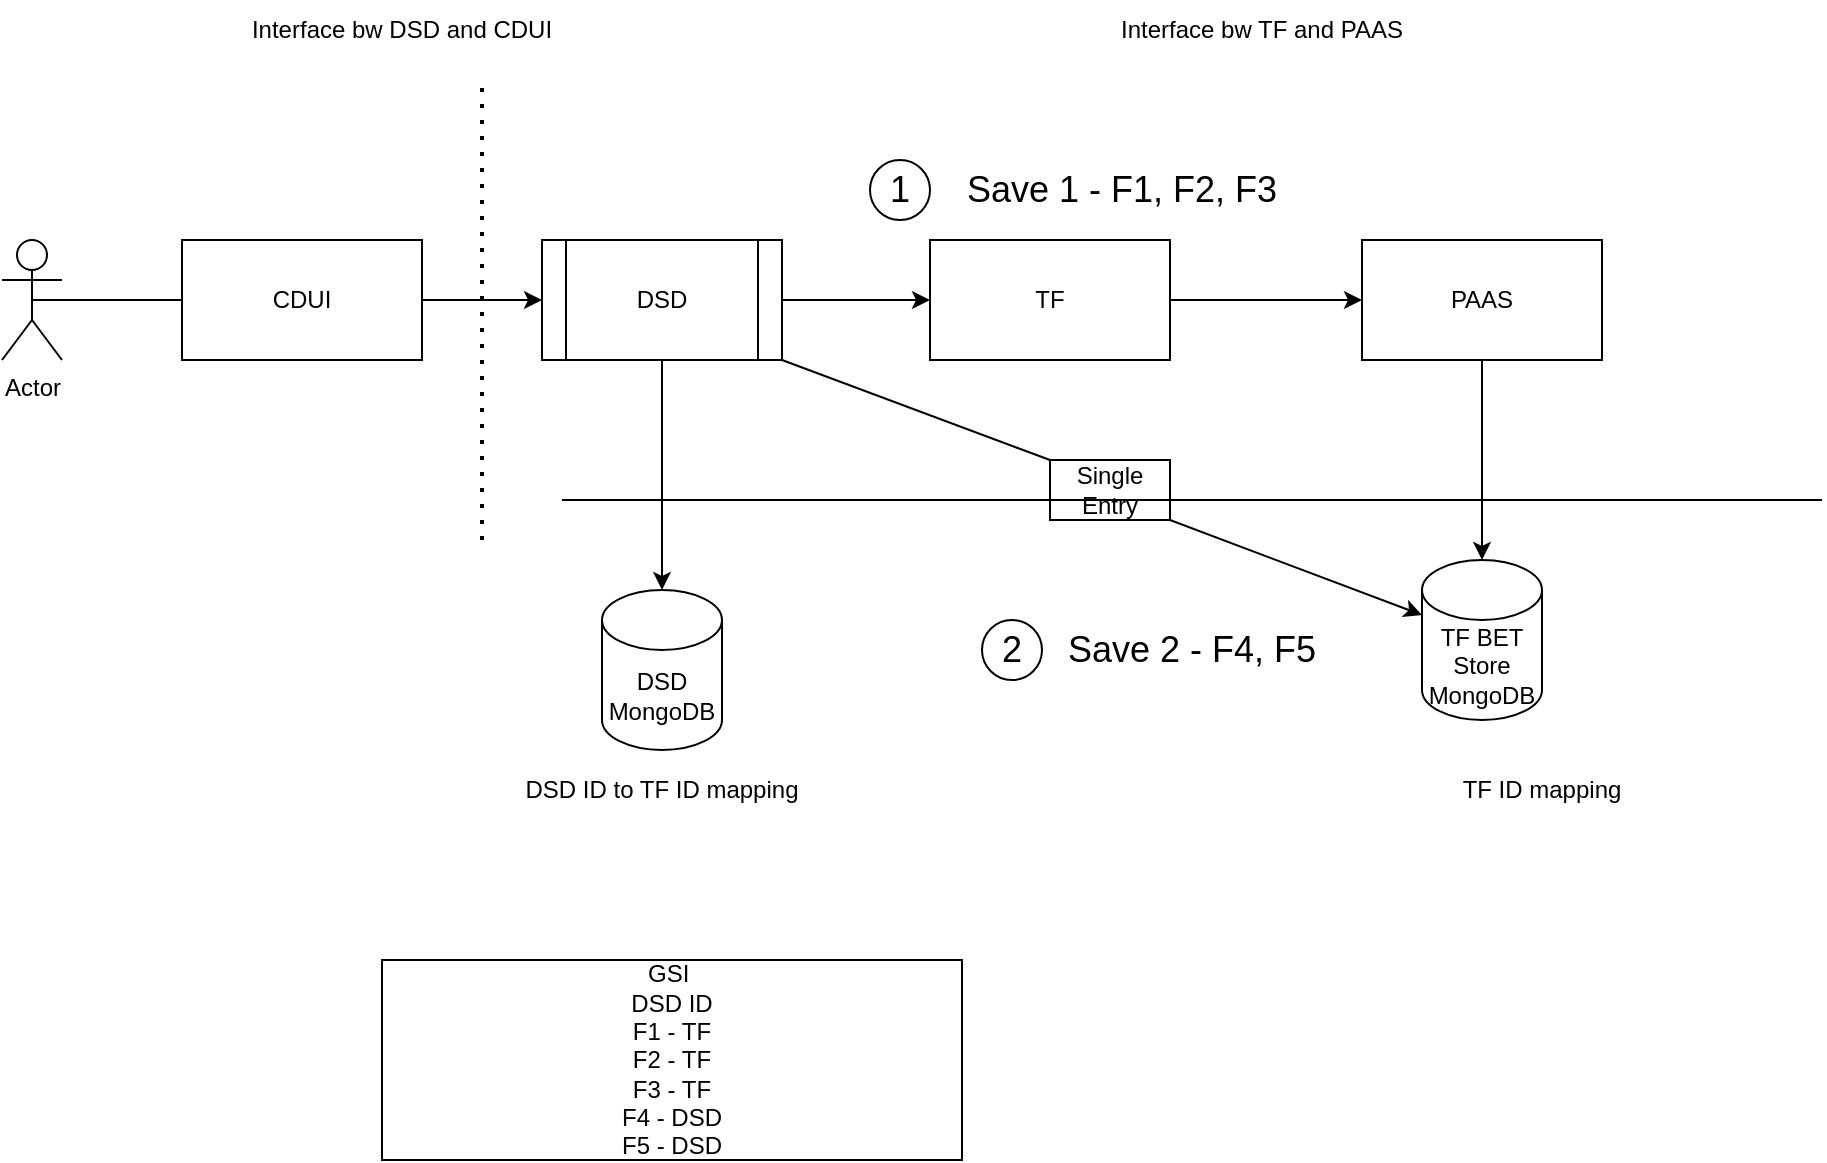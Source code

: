 <mxfile version="15.9.4" type="github">
  <diagram id="AeBYbVgLgY5Ed08qPgZW" name="Page-1">
    <mxGraphModel dx="2182" dy="745" grid="1" gridSize="10" guides="1" tooltips="1" connect="1" arrows="1" fold="1" page="1" pageScale="1" pageWidth="827" pageHeight="1169" math="0" shadow="0">
      <root>
        <mxCell id="0" />
        <mxCell id="1" parent="0" />
        <mxCell id="M_Wh-9-LHoxZwog_Ogk2-1" value="Actor" style="shape=umlActor;verticalLabelPosition=bottom;verticalAlign=top;html=1;outlineConnect=0;" vertex="1" parent="1">
          <mxGeometry x="-50" y="370" width="30" height="60" as="geometry" />
        </mxCell>
        <mxCell id="M_Wh-9-LHoxZwog_Ogk2-8" value="" style="edgeStyle=orthogonalEdgeStyle;rounded=0;orthogonalLoop=1;jettySize=auto;html=1;" edge="1" parent="1" source="M_Wh-9-LHoxZwog_Ogk2-2" target="M_Wh-9-LHoxZwog_Ogk2-3">
          <mxGeometry relative="1" as="geometry" />
        </mxCell>
        <mxCell id="M_Wh-9-LHoxZwog_Ogk2-11" value="" style="edgeStyle=orthogonalEdgeStyle;rounded=0;orthogonalLoop=1;jettySize=auto;html=1;" edge="1" parent="1" source="M_Wh-9-LHoxZwog_Ogk2-2" target="M_Wh-9-LHoxZwog_Ogk2-4">
          <mxGeometry relative="1" as="geometry" />
        </mxCell>
        <mxCell id="M_Wh-9-LHoxZwog_Ogk2-2" value="DSD" style="shape=process;whiteSpace=wrap;html=1;backgroundOutline=1;" vertex="1" parent="1">
          <mxGeometry x="220" y="370" width="120" height="60" as="geometry" />
        </mxCell>
        <mxCell id="M_Wh-9-LHoxZwog_Ogk2-9" value="" style="edgeStyle=orthogonalEdgeStyle;rounded=0;orthogonalLoop=1;jettySize=auto;html=1;" edge="1" parent="1" source="M_Wh-9-LHoxZwog_Ogk2-3" target="M_Wh-9-LHoxZwog_Ogk2-6">
          <mxGeometry relative="1" as="geometry" />
        </mxCell>
        <mxCell id="M_Wh-9-LHoxZwog_Ogk2-3" value="TF" style="rounded=0;whiteSpace=wrap;html=1;" vertex="1" parent="1">
          <mxGeometry x="414" y="370" width="120" height="60" as="geometry" />
        </mxCell>
        <mxCell id="M_Wh-9-LHoxZwog_Ogk2-4" value="DSD MongoDB" style="shape=cylinder3;whiteSpace=wrap;html=1;boundedLbl=1;backgroundOutline=1;size=15;" vertex="1" parent="1">
          <mxGeometry x="250" y="545" width="60" height="80" as="geometry" />
        </mxCell>
        <mxCell id="M_Wh-9-LHoxZwog_Ogk2-5" value="TF BET Store MongoDB" style="shape=cylinder3;whiteSpace=wrap;html=1;boundedLbl=1;backgroundOutline=1;size=15;" vertex="1" parent="1">
          <mxGeometry x="660" y="530" width="60" height="80" as="geometry" />
        </mxCell>
        <mxCell id="M_Wh-9-LHoxZwog_Ogk2-10" value="" style="edgeStyle=orthogonalEdgeStyle;rounded=0;orthogonalLoop=1;jettySize=auto;html=1;" edge="1" parent="1" source="M_Wh-9-LHoxZwog_Ogk2-6" target="M_Wh-9-LHoxZwog_Ogk2-5">
          <mxGeometry relative="1" as="geometry" />
        </mxCell>
        <mxCell id="M_Wh-9-LHoxZwog_Ogk2-6" value="PAAS" style="rounded=0;whiteSpace=wrap;html=1;" vertex="1" parent="1">
          <mxGeometry x="630" y="370" width="120" height="60" as="geometry" />
        </mxCell>
        <mxCell id="M_Wh-9-LHoxZwog_Ogk2-7" value="" style="endArrow=classic;html=1;rounded=0;exitX=0.5;exitY=0.5;exitDx=0;exitDy=0;exitPerimeter=0;entryX=0;entryY=0.5;entryDx=0;entryDy=0;startArrow=none;" edge="1" parent="1" source="M_Wh-9-LHoxZwog_Ogk2-13" target="M_Wh-9-LHoxZwog_Ogk2-2">
          <mxGeometry width="50" height="50" relative="1" as="geometry">
            <mxPoint x="140" y="430" as="sourcePoint" />
            <mxPoint x="190" y="380" as="targetPoint" />
          </mxGeometry>
        </mxCell>
        <mxCell id="M_Wh-9-LHoxZwog_Ogk2-12" value="" style="endArrow=none;dashed=1;html=1;dashPattern=1 3;strokeWidth=2;rounded=0;" edge="1" parent="1">
          <mxGeometry width="50" height="50" relative="1" as="geometry">
            <mxPoint x="190" y="520" as="sourcePoint" />
            <mxPoint x="190" y="290" as="targetPoint" />
          </mxGeometry>
        </mxCell>
        <mxCell id="M_Wh-9-LHoxZwog_Ogk2-13" value="CDUI" style="rounded=0;whiteSpace=wrap;html=1;" vertex="1" parent="1">
          <mxGeometry x="40" y="370" width="120" height="60" as="geometry" />
        </mxCell>
        <mxCell id="M_Wh-9-LHoxZwog_Ogk2-15" value="" style="endArrow=none;html=1;rounded=0;exitX=0.5;exitY=0.5;exitDx=0;exitDy=0;exitPerimeter=0;entryX=0;entryY=0.5;entryDx=0;entryDy=0;" edge="1" parent="1" source="M_Wh-9-LHoxZwog_Ogk2-1" target="M_Wh-9-LHoxZwog_Ogk2-13">
          <mxGeometry width="50" height="50" relative="1" as="geometry">
            <mxPoint x="-35" y="400" as="sourcePoint" />
            <mxPoint x="220" y="400" as="targetPoint" />
          </mxGeometry>
        </mxCell>
        <mxCell id="M_Wh-9-LHoxZwog_Ogk2-16" value="" style="endArrow=none;html=1;rounded=0;" edge="1" parent="1">
          <mxGeometry width="50" height="50" relative="1" as="geometry">
            <mxPoint x="230" y="500" as="sourcePoint" />
            <mxPoint x="860" y="500" as="targetPoint" />
          </mxGeometry>
        </mxCell>
        <mxCell id="M_Wh-9-LHoxZwog_Ogk2-17" value="Interface bw DSD and CDUI" style="text;html=1;strokeColor=none;fillColor=none;align=center;verticalAlign=middle;whiteSpace=wrap;rounded=0;" vertex="1" parent="1">
          <mxGeometry x="70" y="250" width="160" height="30" as="geometry" />
        </mxCell>
        <mxCell id="M_Wh-9-LHoxZwog_Ogk2-18" value="Interface bw TF and PAAS" style="text;html=1;strokeColor=none;fillColor=none;align=center;verticalAlign=middle;whiteSpace=wrap;rounded=0;" vertex="1" parent="1">
          <mxGeometry x="500" y="250" width="160" height="30" as="geometry" />
        </mxCell>
        <mxCell id="M_Wh-9-LHoxZwog_Ogk2-20" value="DSD ID to TF ID mapping" style="text;html=1;strokeColor=none;fillColor=none;align=center;verticalAlign=middle;whiteSpace=wrap;rounded=0;" vertex="1" parent="1">
          <mxGeometry x="200" y="630" width="160" height="30" as="geometry" />
        </mxCell>
        <mxCell id="M_Wh-9-LHoxZwog_Ogk2-21" value="TF ID mapping" style="text;html=1;strokeColor=none;fillColor=none;align=center;verticalAlign=middle;whiteSpace=wrap;rounded=0;" vertex="1" parent="1">
          <mxGeometry x="640" y="630" width="160" height="30" as="geometry" />
        </mxCell>
        <mxCell id="M_Wh-9-LHoxZwog_Ogk2-22" value="GSI&amp;nbsp;&lt;br&gt;DSD ID&lt;br&gt;F1 - TF&lt;br&gt;F2 - TF&lt;br&gt;F3 - TF&lt;br&gt;F4 - DSD&lt;br&gt;F5 - DSD" style="text;html=1;strokeColor=default;fillColor=none;align=center;verticalAlign=middle;whiteSpace=wrap;rounded=0;" vertex="1" parent="1">
          <mxGeometry x="140" y="730" width="290" height="100" as="geometry" />
        </mxCell>
        <mxCell id="M_Wh-9-LHoxZwog_Ogk2-25" value="" style="endArrow=classic;html=1;rounded=0;fontSize=18;exitX=1;exitY=1;exitDx=0;exitDy=0;entryX=0;entryY=0;entryDx=0;entryDy=27.5;entryPerimeter=0;startArrow=none;" edge="1" parent="1" source="M_Wh-9-LHoxZwog_Ogk2-23" target="M_Wh-9-LHoxZwog_Ogk2-5">
          <mxGeometry width="50" height="50" relative="1" as="geometry">
            <mxPoint x="340" y="510" as="sourcePoint" />
            <mxPoint x="390" y="460" as="targetPoint" />
          </mxGeometry>
        </mxCell>
        <mxCell id="M_Wh-9-LHoxZwog_Ogk2-23" value="Single Entry" style="text;html=1;strokeColor=default;fillColor=none;align=center;verticalAlign=middle;whiteSpace=wrap;rounded=0;" vertex="1" parent="1">
          <mxGeometry x="474" y="480" width="60" height="30" as="geometry" />
        </mxCell>
        <mxCell id="M_Wh-9-LHoxZwog_Ogk2-26" value="" style="endArrow=none;html=1;rounded=0;fontSize=18;exitX=1;exitY=1;exitDx=0;exitDy=0;entryX=0;entryY=0;entryDx=0;entryDy=0;" edge="1" parent="1" source="M_Wh-9-LHoxZwog_Ogk2-2" target="M_Wh-9-LHoxZwog_Ogk2-23">
          <mxGeometry width="50" height="50" relative="1" as="geometry">
            <mxPoint x="340" y="430" as="sourcePoint" />
            <mxPoint x="410" y="440" as="targetPoint" />
          </mxGeometry>
        </mxCell>
        <mxCell id="M_Wh-9-LHoxZwog_Ogk2-27" value="1" style="ellipse;whiteSpace=wrap;html=1;aspect=fixed;fontSize=18;strokeColor=default;" vertex="1" parent="1">
          <mxGeometry x="384" y="330" width="30" height="30" as="geometry" />
        </mxCell>
        <mxCell id="M_Wh-9-LHoxZwog_Ogk2-28" value="2" style="ellipse;whiteSpace=wrap;html=1;aspect=fixed;fontSize=18;strokeColor=default;" vertex="1" parent="1">
          <mxGeometry x="440" y="560" width="30" height="30" as="geometry" />
        </mxCell>
        <mxCell id="M_Wh-9-LHoxZwog_Ogk2-29" value="Save 1 - F1, F2, F3" style="text;html=1;strokeColor=none;fillColor=none;align=center;verticalAlign=middle;whiteSpace=wrap;rounded=0;fontSize=18;" vertex="1" parent="1">
          <mxGeometry x="410" y="330" width="200" height="30" as="geometry" />
        </mxCell>
        <mxCell id="M_Wh-9-LHoxZwog_Ogk2-30" value="Save 2 - F4, F5" style="text;html=1;strokeColor=none;fillColor=none;align=center;verticalAlign=middle;whiteSpace=wrap;rounded=0;fontSize=18;" vertex="1" parent="1">
          <mxGeometry x="480" y="560" width="130" height="30" as="geometry" />
        </mxCell>
      </root>
    </mxGraphModel>
  </diagram>
</mxfile>

